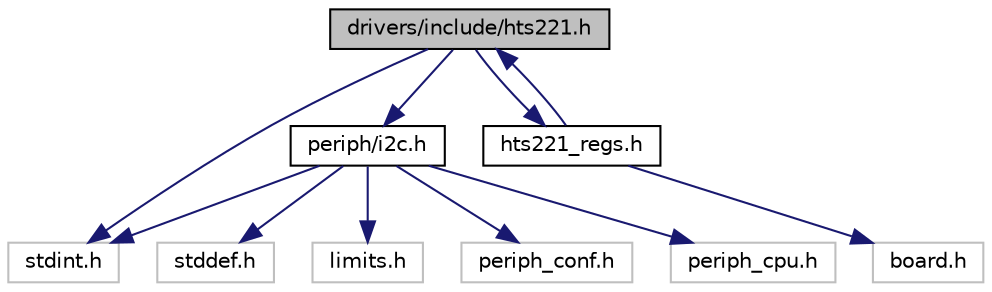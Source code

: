 digraph "drivers/include/hts221.h"
{
 // LATEX_PDF_SIZE
  edge [fontname="Helvetica",fontsize="10",labelfontname="Helvetica",labelfontsize="10"];
  node [fontname="Helvetica",fontsize="10",shape=record];
  Node1 [label="drivers/include/hts221.h",height=0.2,width=0.4,color="black", fillcolor="grey75", style="filled", fontcolor="black",tooltip="Interface definition for the ST HTS221 driver."];
  Node1 -> Node2 [color="midnightblue",fontsize="10",style="solid",fontname="Helvetica"];
  Node2 [label="stdint.h",height=0.2,width=0.4,color="grey75", fillcolor="white", style="filled",tooltip=" "];
  Node1 -> Node3 [color="midnightblue",fontsize="10",style="solid",fontname="Helvetica"];
  Node3 [label="periph/i2c.h",height=0.2,width=0.4,color="black", fillcolor="white", style="filled",URL="$i2c_8h.html",tooltip="Low-level I2C peripheral driver interface definition."];
  Node3 -> Node2 [color="midnightblue",fontsize="10",style="solid",fontname="Helvetica"];
  Node3 -> Node4 [color="midnightblue",fontsize="10",style="solid",fontname="Helvetica"];
  Node4 [label="stddef.h",height=0.2,width=0.4,color="grey75", fillcolor="white", style="filled",tooltip=" "];
  Node3 -> Node5 [color="midnightblue",fontsize="10",style="solid",fontname="Helvetica"];
  Node5 [label="limits.h",height=0.2,width=0.4,color="grey75", fillcolor="white", style="filled",tooltip=" "];
  Node3 -> Node6 [color="midnightblue",fontsize="10",style="solid",fontname="Helvetica"];
  Node6 [label="periph_conf.h",height=0.2,width=0.4,color="grey75", fillcolor="white", style="filled",tooltip=" "];
  Node3 -> Node7 [color="midnightblue",fontsize="10",style="solid",fontname="Helvetica"];
  Node7 [label="periph_cpu.h",height=0.2,width=0.4,color="grey75", fillcolor="white", style="filled",tooltip=" "];
  Node1 -> Node8 [color="midnightblue",fontsize="10",style="solid",fontname="Helvetica"];
  Node8 [label="hts221_regs.h",height=0.2,width=0.4,color="black", fillcolor="white", style="filled",URL="$hts221__regs_8h.html",tooltip="Register definitions for ST HTS221 devices."];
  Node8 -> Node9 [color="midnightblue",fontsize="10",style="solid",fontname="Helvetica"];
  Node9 [label="board.h",height=0.2,width=0.4,color="grey75", fillcolor="white", style="filled",tooltip=" "];
  Node8 -> Node1 [color="midnightblue",fontsize="10",style="solid",fontname="Helvetica"];
}
